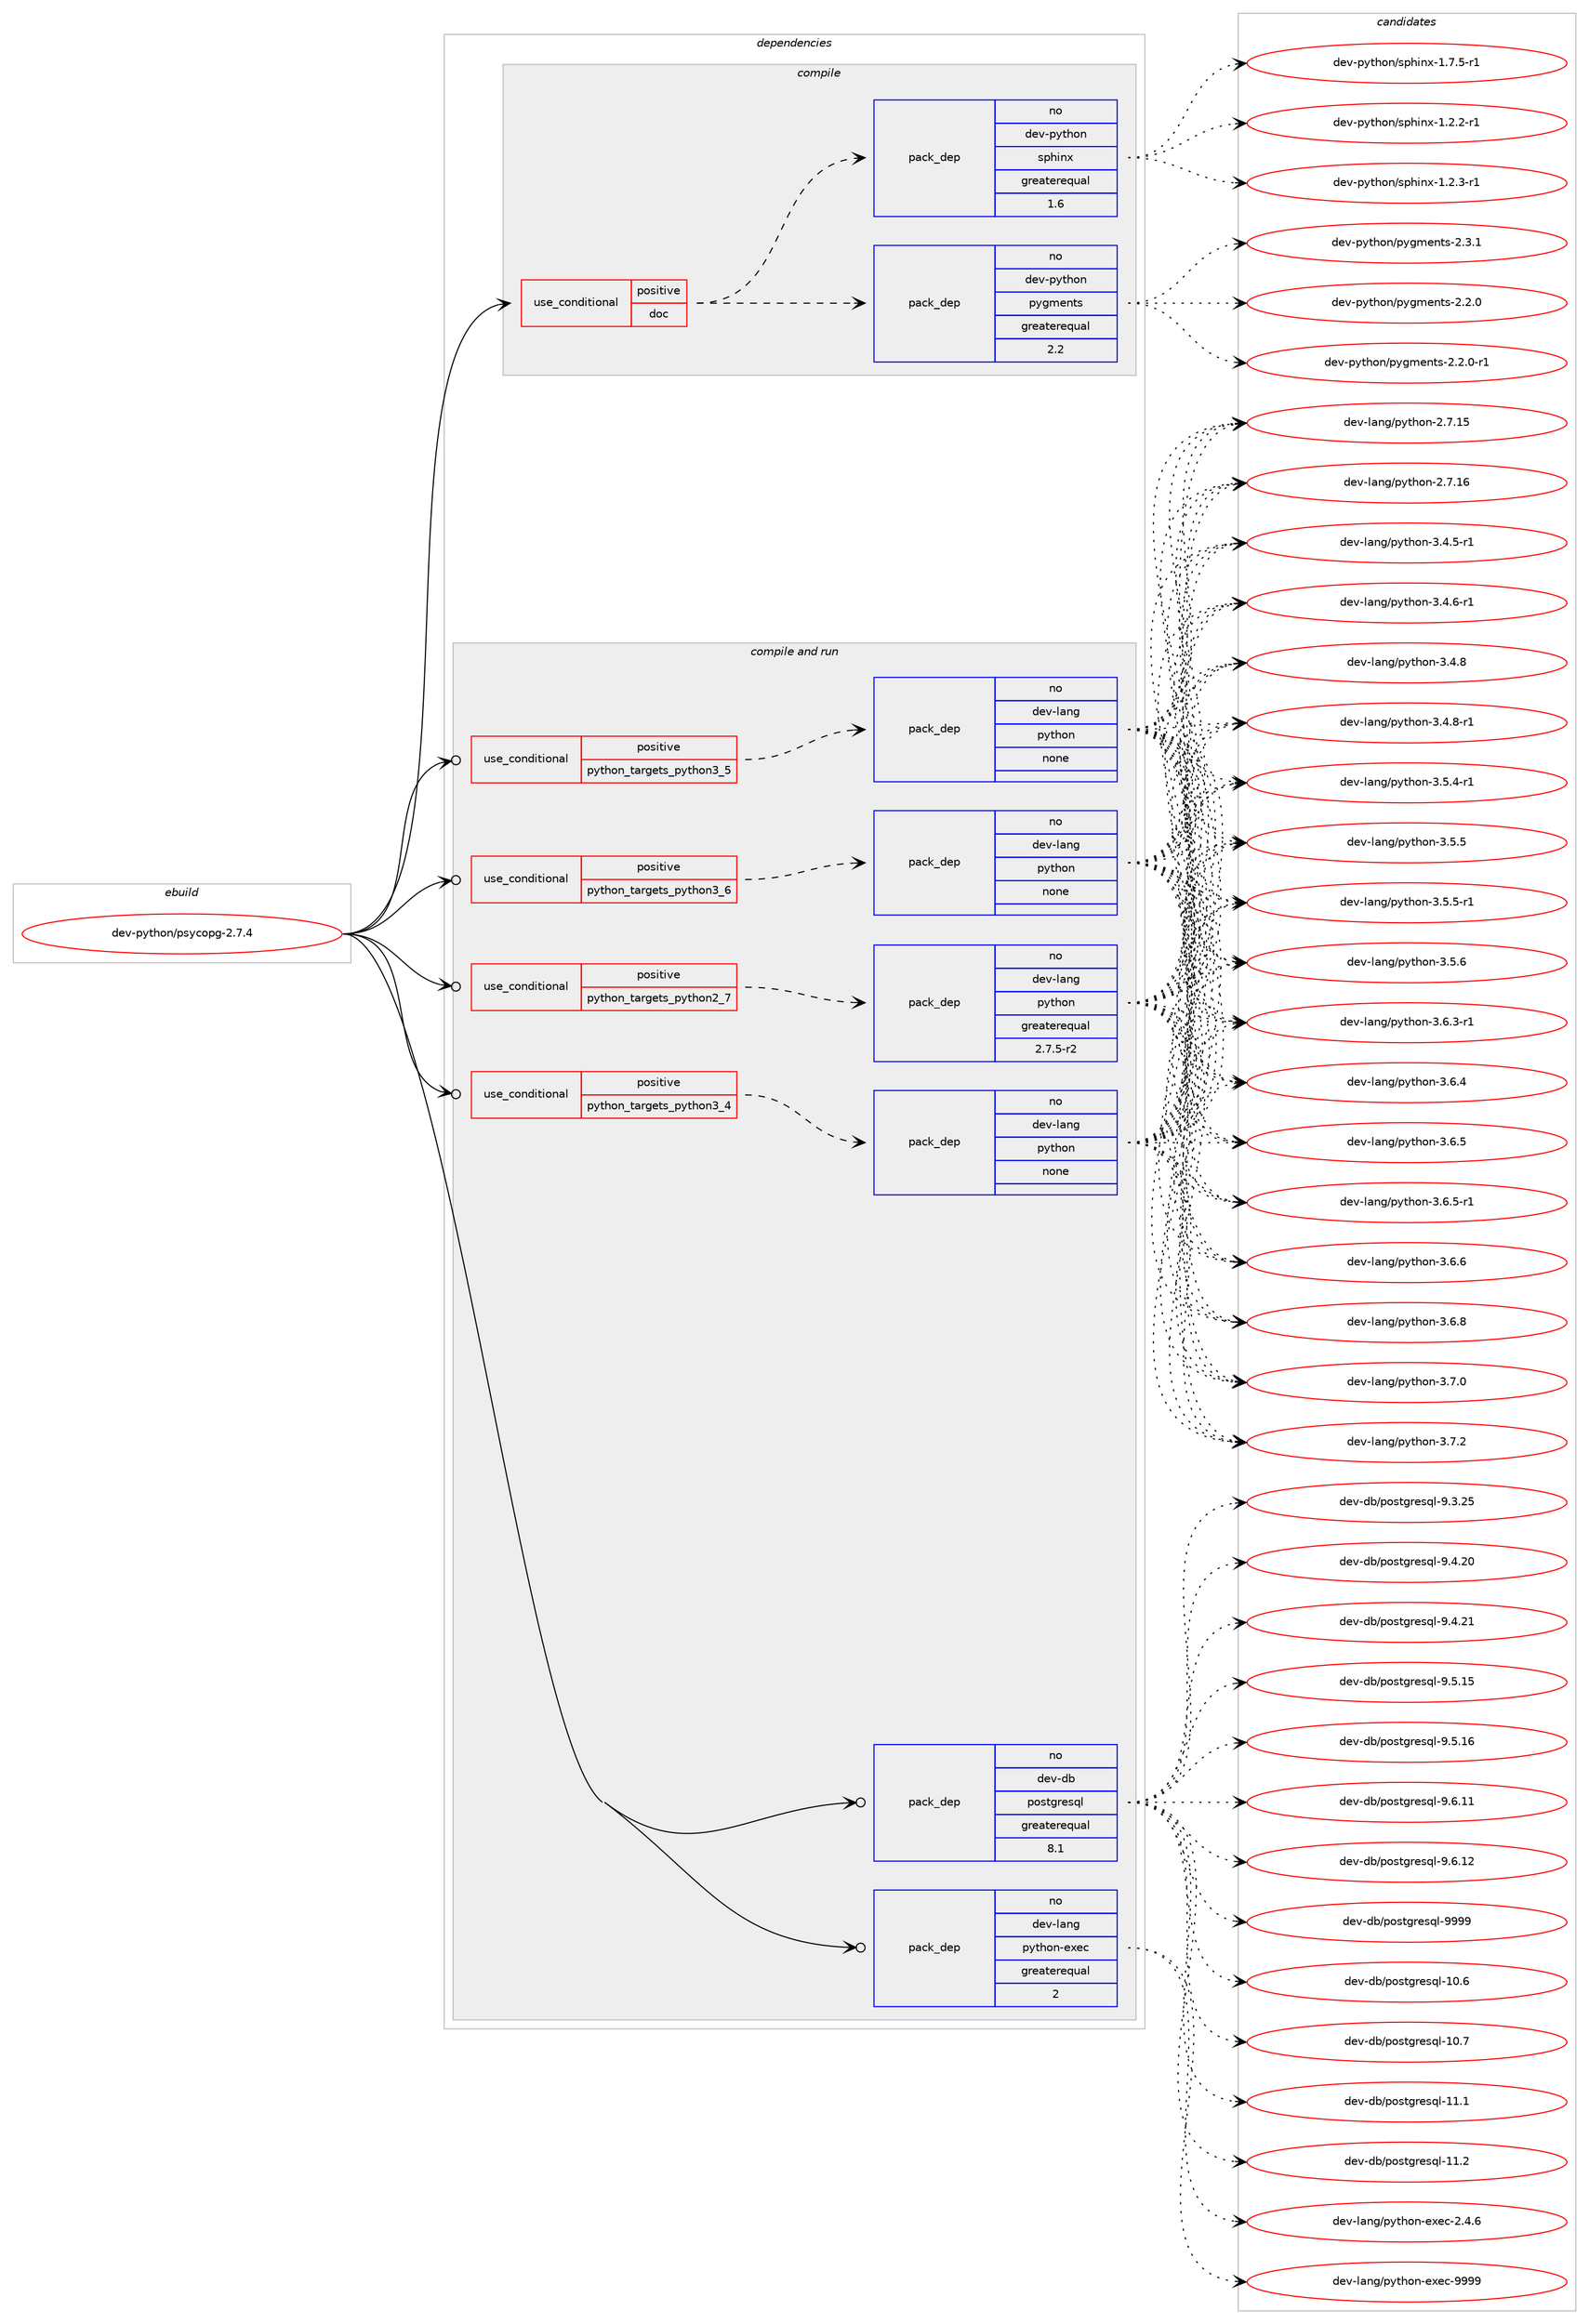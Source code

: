 digraph prolog {

# *************
# Graph options
# *************

newrank=true;
concentrate=true;
compound=true;
graph [rankdir=LR,fontname=Helvetica,fontsize=10,ranksep=1.5];#, ranksep=2.5, nodesep=0.2];
edge  [arrowhead=vee];
node  [fontname=Helvetica,fontsize=10];

# **********
# The ebuild
# **********

subgraph cluster_leftcol {
color=gray;
rank=same;
label=<<i>ebuild</i>>;
id [label="dev-python/psycopg-2.7.4", color=red, width=4, href="../dev-python/psycopg-2.7.4.svg"];
}

# ****************
# The dependencies
# ****************

subgraph cluster_midcol {
color=gray;
label=<<i>dependencies</i>>;
subgraph cluster_compile {
fillcolor="#eeeeee";
style=filled;
label=<<i>compile</i>>;
subgraph cond379971 {
dependency1426956 [label=<<TABLE BORDER="0" CELLBORDER="1" CELLSPACING="0" CELLPADDING="4"><TR><TD ROWSPAN="3" CELLPADDING="10">use_conditional</TD></TR><TR><TD>positive</TD></TR><TR><TD>doc</TD></TR></TABLE>>, shape=none, color=red];
subgraph pack1023671 {
dependency1426957 [label=<<TABLE BORDER="0" CELLBORDER="1" CELLSPACING="0" CELLPADDING="4" WIDTH="220"><TR><TD ROWSPAN="6" CELLPADDING="30">pack_dep</TD></TR><TR><TD WIDTH="110">no</TD></TR><TR><TD>dev-python</TD></TR><TR><TD>pygments</TD></TR><TR><TD>greaterequal</TD></TR><TR><TD>2.2</TD></TR></TABLE>>, shape=none, color=blue];
}
dependency1426956:e -> dependency1426957:w [weight=20,style="dashed",arrowhead="vee"];
subgraph pack1023672 {
dependency1426958 [label=<<TABLE BORDER="0" CELLBORDER="1" CELLSPACING="0" CELLPADDING="4" WIDTH="220"><TR><TD ROWSPAN="6" CELLPADDING="30">pack_dep</TD></TR><TR><TD WIDTH="110">no</TD></TR><TR><TD>dev-python</TD></TR><TR><TD>sphinx</TD></TR><TR><TD>greaterequal</TD></TR><TR><TD>1.6</TD></TR></TABLE>>, shape=none, color=blue];
}
dependency1426956:e -> dependency1426958:w [weight=20,style="dashed",arrowhead="vee"];
}
id:e -> dependency1426956:w [weight=20,style="solid",arrowhead="vee"];
}
subgraph cluster_compileandrun {
fillcolor="#eeeeee";
style=filled;
label=<<i>compile and run</i>>;
subgraph cond379972 {
dependency1426959 [label=<<TABLE BORDER="0" CELLBORDER="1" CELLSPACING="0" CELLPADDING="4"><TR><TD ROWSPAN="3" CELLPADDING="10">use_conditional</TD></TR><TR><TD>positive</TD></TR><TR><TD>python_targets_python2_7</TD></TR></TABLE>>, shape=none, color=red];
subgraph pack1023673 {
dependency1426960 [label=<<TABLE BORDER="0" CELLBORDER="1" CELLSPACING="0" CELLPADDING="4" WIDTH="220"><TR><TD ROWSPAN="6" CELLPADDING="30">pack_dep</TD></TR><TR><TD WIDTH="110">no</TD></TR><TR><TD>dev-lang</TD></TR><TR><TD>python</TD></TR><TR><TD>greaterequal</TD></TR><TR><TD>2.7.5-r2</TD></TR></TABLE>>, shape=none, color=blue];
}
dependency1426959:e -> dependency1426960:w [weight=20,style="dashed",arrowhead="vee"];
}
id:e -> dependency1426959:w [weight=20,style="solid",arrowhead="odotvee"];
subgraph cond379973 {
dependency1426961 [label=<<TABLE BORDER="0" CELLBORDER="1" CELLSPACING="0" CELLPADDING="4"><TR><TD ROWSPAN="3" CELLPADDING="10">use_conditional</TD></TR><TR><TD>positive</TD></TR><TR><TD>python_targets_python3_4</TD></TR></TABLE>>, shape=none, color=red];
subgraph pack1023674 {
dependency1426962 [label=<<TABLE BORDER="0" CELLBORDER="1" CELLSPACING="0" CELLPADDING="4" WIDTH="220"><TR><TD ROWSPAN="6" CELLPADDING="30">pack_dep</TD></TR><TR><TD WIDTH="110">no</TD></TR><TR><TD>dev-lang</TD></TR><TR><TD>python</TD></TR><TR><TD>none</TD></TR><TR><TD></TD></TR></TABLE>>, shape=none, color=blue];
}
dependency1426961:e -> dependency1426962:w [weight=20,style="dashed",arrowhead="vee"];
}
id:e -> dependency1426961:w [weight=20,style="solid",arrowhead="odotvee"];
subgraph cond379974 {
dependency1426963 [label=<<TABLE BORDER="0" CELLBORDER="1" CELLSPACING="0" CELLPADDING="4"><TR><TD ROWSPAN="3" CELLPADDING="10">use_conditional</TD></TR><TR><TD>positive</TD></TR><TR><TD>python_targets_python3_5</TD></TR></TABLE>>, shape=none, color=red];
subgraph pack1023675 {
dependency1426964 [label=<<TABLE BORDER="0" CELLBORDER="1" CELLSPACING="0" CELLPADDING="4" WIDTH="220"><TR><TD ROWSPAN="6" CELLPADDING="30">pack_dep</TD></TR><TR><TD WIDTH="110">no</TD></TR><TR><TD>dev-lang</TD></TR><TR><TD>python</TD></TR><TR><TD>none</TD></TR><TR><TD></TD></TR></TABLE>>, shape=none, color=blue];
}
dependency1426963:e -> dependency1426964:w [weight=20,style="dashed",arrowhead="vee"];
}
id:e -> dependency1426963:w [weight=20,style="solid",arrowhead="odotvee"];
subgraph cond379975 {
dependency1426965 [label=<<TABLE BORDER="0" CELLBORDER="1" CELLSPACING="0" CELLPADDING="4"><TR><TD ROWSPAN="3" CELLPADDING="10">use_conditional</TD></TR><TR><TD>positive</TD></TR><TR><TD>python_targets_python3_6</TD></TR></TABLE>>, shape=none, color=red];
subgraph pack1023676 {
dependency1426966 [label=<<TABLE BORDER="0" CELLBORDER="1" CELLSPACING="0" CELLPADDING="4" WIDTH="220"><TR><TD ROWSPAN="6" CELLPADDING="30">pack_dep</TD></TR><TR><TD WIDTH="110">no</TD></TR><TR><TD>dev-lang</TD></TR><TR><TD>python</TD></TR><TR><TD>none</TD></TR><TR><TD></TD></TR></TABLE>>, shape=none, color=blue];
}
dependency1426965:e -> dependency1426966:w [weight=20,style="dashed",arrowhead="vee"];
}
id:e -> dependency1426965:w [weight=20,style="solid",arrowhead="odotvee"];
subgraph pack1023677 {
dependency1426967 [label=<<TABLE BORDER="0" CELLBORDER="1" CELLSPACING="0" CELLPADDING="4" WIDTH="220"><TR><TD ROWSPAN="6" CELLPADDING="30">pack_dep</TD></TR><TR><TD WIDTH="110">no</TD></TR><TR><TD>dev-db</TD></TR><TR><TD>postgresql</TD></TR><TR><TD>greaterequal</TD></TR><TR><TD>8.1</TD></TR></TABLE>>, shape=none, color=blue];
}
id:e -> dependency1426967:w [weight=20,style="solid",arrowhead="odotvee"];
subgraph pack1023678 {
dependency1426968 [label=<<TABLE BORDER="0" CELLBORDER="1" CELLSPACING="0" CELLPADDING="4" WIDTH="220"><TR><TD ROWSPAN="6" CELLPADDING="30">pack_dep</TD></TR><TR><TD WIDTH="110">no</TD></TR><TR><TD>dev-lang</TD></TR><TR><TD>python-exec</TD></TR><TR><TD>greaterequal</TD></TR><TR><TD>2</TD></TR></TABLE>>, shape=none, color=blue];
}
id:e -> dependency1426968:w [weight=20,style="solid",arrowhead="odotvee"];
}
subgraph cluster_run {
fillcolor="#eeeeee";
style=filled;
label=<<i>run</i>>;
}
}

# **************
# The candidates
# **************

subgraph cluster_choices {
rank=same;
color=gray;
label=<<i>candidates</i>>;

subgraph choice1023671 {
color=black;
nodesep=1;
choice1001011184511212111610411111047112121103109101110116115455046504648 [label="dev-python/pygments-2.2.0", color=red, width=4,href="../dev-python/pygments-2.2.0.svg"];
choice10010111845112121116104111110471121211031091011101161154550465046484511449 [label="dev-python/pygments-2.2.0-r1", color=red, width=4,href="../dev-python/pygments-2.2.0-r1.svg"];
choice1001011184511212111610411111047112121103109101110116115455046514649 [label="dev-python/pygments-2.3.1", color=red, width=4,href="../dev-python/pygments-2.3.1.svg"];
dependency1426957:e -> choice1001011184511212111610411111047112121103109101110116115455046504648:w [style=dotted,weight="100"];
dependency1426957:e -> choice10010111845112121116104111110471121211031091011101161154550465046484511449:w [style=dotted,weight="100"];
dependency1426957:e -> choice1001011184511212111610411111047112121103109101110116115455046514649:w [style=dotted,weight="100"];
}
subgraph choice1023672 {
color=black;
nodesep=1;
choice10010111845112121116104111110471151121041051101204549465046504511449 [label="dev-python/sphinx-1.2.2-r1", color=red, width=4,href="../dev-python/sphinx-1.2.2-r1.svg"];
choice10010111845112121116104111110471151121041051101204549465046514511449 [label="dev-python/sphinx-1.2.3-r1", color=red, width=4,href="../dev-python/sphinx-1.2.3-r1.svg"];
choice10010111845112121116104111110471151121041051101204549465546534511449 [label="dev-python/sphinx-1.7.5-r1", color=red, width=4,href="../dev-python/sphinx-1.7.5-r1.svg"];
dependency1426958:e -> choice10010111845112121116104111110471151121041051101204549465046504511449:w [style=dotted,weight="100"];
dependency1426958:e -> choice10010111845112121116104111110471151121041051101204549465046514511449:w [style=dotted,weight="100"];
dependency1426958:e -> choice10010111845112121116104111110471151121041051101204549465546534511449:w [style=dotted,weight="100"];
}
subgraph choice1023673 {
color=black;
nodesep=1;
choice10010111845108971101034711212111610411111045504655464953 [label="dev-lang/python-2.7.15", color=red, width=4,href="../dev-lang/python-2.7.15.svg"];
choice10010111845108971101034711212111610411111045504655464954 [label="dev-lang/python-2.7.16", color=red, width=4,href="../dev-lang/python-2.7.16.svg"];
choice1001011184510897110103471121211161041111104551465246534511449 [label="dev-lang/python-3.4.5-r1", color=red, width=4,href="../dev-lang/python-3.4.5-r1.svg"];
choice1001011184510897110103471121211161041111104551465246544511449 [label="dev-lang/python-3.4.6-r1", color=red, width=4,href="../dev-lang/python-3.4.6-r1.svg"];
choice100101118451089711010347112121116104111110455146524656 [label="dev-lang/python-3.4.8", color=red, width=4,href="../dev-lang/python-3.4.8.svg"];
choice1001011184510897110103471121211161041111104551465246564511449 [label="dev-lang/python-3.4.8-r1", color=red, width=4,href="../dev-lang/python-3.4.8-r1.svg"];
choice1001011184510897110103471121211161041111104551465346524511449 [label="dev-lang/python-3.5.4-r1", color=red, width=4,href="../dev-lang/python-3.5.4-r1.svg"];
choice100101118451089711010347112121116104111110455146534653 [label="dev-lang/python-3.5.5", color=red, width=4,href="../dev-lang/python-3.5.5.svg"];
choice1001011184510897110103471121211161041111104551465346534511449 [label="dev-lang/python-3.5.5-r1", color=red, width=4,href="../dev-lang/python-3.5.5-r1.svg"];
choice100101118451089711010347112121116104111110455146534654 [label="dev-lang/python-3.5.6", color=red, width=4,href="../dev-lang/python-3.5.6.svg"];
choice1001011184510897110103471121211161041111104551465446514511449 [label="dev-lang/python-3.6.3-r1", color=red, width=4,href="../dev-lang/python-3.6.3-r1.svg"];
choice100101118451089711010347112121116104111110455146544652 [label="dev-lang/python-3.6.4", color=red, width=4,href="../dev-lang/python-3.6.4.svg"];
choice100101118451089711010347112121116104111110455146544653 [label="dev-lang/python-3.6.5", color=red, width=4,href="../dev-lang/python-3.6.5.svg"];
choice1001011184510897110103471121211161041111104551465446534511449 [label="dev-lang/python-3.6.5-r1", color=red, width=4,href="../dev-lang/python-3.6.5-r1.svg"];
choice100101118451089711010347112121116104111110455146544654 [label="dev-lang/python-3.6.6", color=red, width=4,href="../dev-lang/python-3.6.6.svg"];
choice100101118451089711010347112121116104111110455146544656 [label="dev-lang/python-3.6.8", color=red, width=4,href="../dev-lang/python-3.6.8.svg"];
choice100101118451089711010347112121116104111110455146554648 [label="dev-lang/python-3.7.0", color=red, width=4,href="../dev-lang/python-3.7.0.svg"];
choice100101118451089711010347112121116104111110455146554650 [label="dev-lang/python-3.7.2", color=red, width=4,href="../dev-lang/python-3.7.2.svg"];
dependency1426960:e -> choice10010111845108971101034711212111610411111045504655464953:w [style=dotted,weight="100"];
dependency1426960:e -> choice10010111845108971101034711212111610411111045504655464954:w [style=dotted,weight="100"];
dependency1426960:e -> choice1001011184510897110103471121211161041111104551465246534511449:w [style=dotted,weight="100"];
dependency1426960:e -> choice1001011184510897110103471121211161041111104551465246544511449:w [style=dotted,weight="100"];
dependency1426960:e -> choice100101118451089711010347112121116104111110455146524656:w [style=dotted,weight="100"];
dependency1426960:e -> choice1001011184510897110103471121211161041111104551465246564511449:w [style=dotted,weight="100"];
dependency1426960:e -> choice1001011184510897110103471121211161041111104551465346524511449:w [style=dotted,weight="100"];
dependency1426960:e -> choice100101118451089711010347112121116104111110455146534653:w [style=dotted,weight="100"];
dependency1426960:e -> choice1001011184510897110103471121211161041111104551465346534511449:w [style=dotted,weight="100"];
dependency1426960:e -> choice100101118451089711010347112121116104111110455146534654:w [style=dotted,weight="100"];
dependency1426960:e -> choice1001011184510897110103471121211161041111104551465446514511449:w [style=dotted,weight="100"];
dependency1426960:e -> choice100101118451089711010347112121116104111110455146544652:w [style=dotted,weight="100"];
dependency1426960:e -> choice100101118451089711010347112121116104111110455146544653:w [style=dotted,weight="100"];
dependency1426960:e -> choice1001011184510897110103471121211161041111104551465446534511449:w [style=dotted,weight="100"];
dependency1426960:e -> choice100101118451089711010347112121116104111110455146544654:w [style=dotted,weight="100"];
dependency1426960:e -> choice100101118451089711010347112121116104111110455146544656:w [style=dotted,weight="100"];
dependency1426960:e -> choice100101118451089711010347112121116104111110455146554648:w [style=dotted,weight="100"];
dependency1426960:e -> choice100101118451089711010347112121116104111110455146554650:w [style=dotted,weight="100"];
}
subgraph choice1023674 {
color=black;
nodesep=1;
choice10010111845108971101034711212111610411111045504655464953 [label="dev-lang/python-2.7.15", color=red, width=4,href="../dev-lang/python-2.7.15.svg"];
choice10010111845108971101034711212111610411111045504655464954 [label="dev-lang/python-2.7.16", color=red, width=4,href="../dev-lang/python-2.7.16.svg"];
choice1001011184510897110103471121211161041111104551465246534511449 [label="dev-lang/python-3.4.5-r1", color=red, width=4,href="../dev-lang/python-3.4.5-r1.svg"];
choice1001011184510897110103471121211161041111104551465246544511449 [label="dev-lang/python-3.4.6-r1", color=red, width=4,href="../dev-lang/python-3.4.6-r1.svg"];
choice100101118451089711010347112121116104111110455146524656 [label="dev-lang/python-3.4.8", color=red, width=4,href="../dev-lang/python-3.4.8.svg"];
choice1001011184510897110103471121211161041111104551465246564511449 [label="dev-lang/python-3.4.8-r1", color=red, width=4,href="../dev-lang/python-3.4.8-r1.svg"];
choice1001011184510897110103471121211161041111104551465346524511449 [label="dev-lang/python-3.5.4-r1", color=red, width=4,href="../dev-lang/python-3.5.4-r1.svg"];
choice100101118451089711010347112121116104111110455146534653 [label="dev-lang/python-3.5.5", color=red, width=4,href="../dev-lang/python-3.5.5.svg"];
choice1001011184510897110103471121211161041111104551465346534511449 [label="dev-lang/python-3.5.5-r1", color=red, width=4,href="../dev-lang/python-3.5.5-r1.svg"];
choice100101118451089711010347112121116104111110455146534654 [label="dev-lang/python-3.5.6", color=red, width=4,href="../dev-lang/python-3.5.6.svg"];
choice1001011184510897110103471121211161041111104551465446514511449 [label="dev-lang/python-3.6.3-r1", color=red, width=4,href="../dev-lang/python-3.6.3-r1.svg"];
choice100101118451089711010347112121116104111110455146544652 [label="dev-lang/python-3.6.4", color=red, width=4,href="../dev-lang/python-3.6.4.svg"];
choice100101118451089711010347112121116104111110455146544653 [label="dev-lang/python-3.6.5", color=red, width=4,href="../dev-lang/python-3.6.5.svg"];
choice1001011184510897110103471121211161041111104551465446534511449 [label="dev-lang/python-3.6.5-r1", color=red, width=4,href="../dev-lang/python-3.6.5-r1.svg"];
choice100101118451089711010347112121116104111110455146544654 [label="dev-lang/python-3.6.6", color=red, width=4,href="../dev-lang/python-3.6.6.svg"];
choice100101118451089711010347112121116104111110455146544656 [label="dev-lang/python-3.6.8", color=red, width=4,href="../dev-lang/python-3.6.8.svg"];
choice100101118451089711010347112121116104111110455146554648 [label="dev-lang/python-3.7.0", color=red, width=4,href="../dev-lang/python-3.7.0.svg"];
choice100101118451089711010347112121116104111110455146554650 [label="dev-lang/python-3.7.2", color=red, width=4,href="../dev-lang/python-3.7.2.svg"];
dependency1426962:e -> choice10010111845108971101034711212111610411111045504655464953:w [style=dotted,weight="100"];
dependency1426962:e -> choice10010111845108971101034711212111610411111045504655464954:w [style=dotted,weight="100"];
dependency1426962:e -> choice1001011184510897110103471121211161041111104551465246534511449:w [style=dotted,weight="100"];
dependency1426962:e -> choice1001011184510897110103471121211161041111104551465246544511449:w [style=dotted,weight="100"];
dependency1426962:e -> choice100101118451089711010347112121116104111110455146524656:w [style=dotted,weight="100"];
dependency1426962:e -> choice1001011184510897110103471121211161041111104551465246564511449:w [style=dotted,weight="100"];
dependency1426962:e -> choice1001011184510897110103471121211161041111104551465346524511449:w [style=dotted,weight="100"];
dependency1426962:e -> choice100101118451089711010347112121116104111110455146534653:w [style=dotted,weight="100"];
dependency1426962:e -> choice1001011184510897110103471121211161041111104551465346534511449:w [style=dotted,weight="100"];
dependency1426962:e -> choice100101118451089711010347112121116104111110455146534654:w [style=dotted,weight="100"];
dependency1426962:e -> choice1001011184510897110103471121211161041111104551465446514511449:w [style=dotted,weight="100"];
dependency1426962:e -> choice100101118451089711010347112121116104111110455146544652:w [style=dotted,weight="100"];
dependency1426962:e -> choice100101118451089711010347112121116104111110455146544653:w [style=dotted,weight="100"];
dependency1426962:e -> choice1001011184510897110103471121211161041111104551465446534511449:w [style=dotted,weight="100"];
dependency1426962:e -> choice100101118451089711010347112121116104111110455146544654:w [style=dotted,weight="100"];
dependency1426962:e -> choice100101118451089711010347112121116104111110455146544656:w [style=dotted,weight="100"];
dependency1426962:e -> choice100101118451089711010347112121116104111110455146554648:w [style=dotted,weight="100"];
dependency1426962:e -> choice100101118451089711010347112121116104111110455146554650:w [style=dotted,weight="100"];
}
subgraph choice1023675 {
color=black;
nodesep=1;
choice10010111845108971101034711212111610411111045504655464953 [label="dev-lang/python-2.7.15", color=red, width=4,href="../dev-lang/python-2.7.15.svg"];
choice10010111845108971101034711212111610411111045504655464954 [label="dev-lang/python-2.7.16", color=red, width=4,href="../dev-lang/python-2.7.16.svg"];
choice1001011184510897110103471121211161041111104551465246534511449 [label="dev-lang/python-3.4.5-r1", color=red, width=4,href="../dev-lang/python-3.4.5-r1.svg"];
choice1001011184510897110103471121211161041111104551465246544511449 [label="dev-lang/python-3.4.6-r1", color=red, width=4,href="../dev-lang/python-3.4.6-r1.svg"];
choice100101118451089711010347112121116104111110455146524656 [label="dev-lang/python-3.4.8", color=red, width=4,href="../dev-lang/python-3.4.8.svg"];
choice1001011184510897110103471121211161041111104551465246564511449 [label="dev-lang/python-3.4.8-r1", color=red, width=4,href="../dev-lang/python-3.4.8-r1.svg"];
choice1001011184510897110103471121211161041111104551465346524511449 [label="dev-lang/python-3.5.4-r1", color=red, width=4,href="../dev-lang/python-3.5.4-r1.svg"];
choice100101118451089711010347112121116104111110455146534653 [label="dev-lang/python-3.5.5", color=red, width=4,href="../dev-lang/python-3.5.5.svg"];
choice1001011184510897110103471121211161041111104551465346534511449 [label="dev-lang/python-3.5.5-r1", color=red, width=4,href="../dev-lang/python-3.5.5-r1.svg"];
choice100101118451089711010347112121116104111110455146534654 [label="dev-lang/python-3.5.6", color=red, width=4,href="../dev-lang/python-3.5.6.svg"];
choice1001011184510897110103471121211161041111104551465446514511449 [label="dev-lang/python-3.6.3-r1", color=red, width=4,href="../dev-lang/python-3.6.3-r1.svg"];
choice100101118451089711010347112121116104111110455146544652 [label="dev-lang/python-3.6.4", color=red, width=4,href="../dev-lang/python-3.6.4.svg"];
choice100101118451089711010347112121116104111110455146544653 [label="dev-lang/python-3.6.5", color=red, width=4,href="../dev-lang/python-3.6.5.svg"];
choice1001011184510897110103471121211161041111104551465446534511449 [label="dev-lang/python-3.6.5-r1", color=red, width=4,href="../dev-lang/python-3.6.5-r1.svg"];
choice100101118451089711010347112121116104111110455146544654 [label="dev-lang/python-3.6.6", color=red, width=4,href="../dev-lang/python-3.6.6.svg"];
choice100101118451089711010347112121116104111110455146544656 [label="dev-lang/python-3.6.8", color=red, width=4,href="../dev-lang/python-3.6.8.svg"];
choice100101118451089711010347112121116104111110455146554648 [label="dev-lang/python-3.7.0", color=red, width=4,href="../dev-lang/python-3.7.0.svg"];
choice100101118451089711010347112121116104111110455146554650 [label="dev-lang/python-3.7.2", color=red, width=4,href="../dev-lang/python-3.7.2.svg"];
dependency1426964:e -> choice10010111845108971101034711212111610411111045504655464953:w [style=dotted,weight="100"];
dependency1426964:e -> choice10010111845108971101034711212111610411111045504655464954:w [style=dotted,weight="100"];
dependency1426964:e -> choice1001011184510897110103471121211161041111104551465246534511449:w [style=dotted,weight="100"];
dependency1426964:e -> choice1001011184510897110103471121211161041111104551465246544511449:w [style=dotted,weight="100"];
dependency1426964:e -> choice100101118451089711010347112121116104111110455146524656:w [style=dotted,weight="100"];
dependency1426964:e -> choice1001011184510897110103471121211161041111104551465246564511449:w [style=dotted,weight="100"];
dependency1426964:e -> choice1001011184510897110103471121211161041111104551465346524511449:w [style=dotted,weight="100"];
dependency1426964:e -> choice100101118451089711010347112121116104111110455146534653:w [style=dotted,weight="100"];
dependency1426964:e -> choice1001011184510897110103471121211161041111104551465346534511449:w [style=dotted,weight="100"];
dependency1426964:e -> choice100101118451089711010347112121116104111110455146534654:w [style=dotted,weight="100"];
dependency1426964:e -> choice1001011184510897110103471121211161041111104551465446514511449:w [style=dotted,weight="100"];
dependency1426964:e -> choice100101118451089711010347112121116104111110455146544652:w [style=dotted,weight="100"];
dependency1426964:e -> choice100101118451089711010347112121116104111110455146544653:w [style=dotted,weight="100"];
dependency1426964:e -> choice1001011184510897110103471121211161041111104551465446534511449:w [style=dotted,weight="100"];
dependency1426964:e -> choice100101118451089711010347112121116104111110455146544654:w [style=dotted,weight="100"];
dependency1426964:e -> choice100101118451089711010347112121116104111110455146544656:w [style=dotted,weight="100"];
dependency1426964:e -> choice100101118451089711010347112121116104111110455146554648:w [style=dotted,weight="100"];
dependency1426964:e -> choice100101118451089711010347112121116104111110455146554650:w [style=dotted,weight="100"];
}
subgraph choice1023676 {
color=black;
nodesep=1;
choice10010111845108971101034711212111610411111045504655464953 [label="dev-lang/python-2.7.15", color=red, width=4,href="../dev-lang/python-2.7.15.svg"];
choice10010111845108971101034711212111610411111045504655464954 [label="dev-lang/python-2.7.16", color=red, width=4,href="../dev-lang/python-2.7.16.svg"];
choice1001011184510897110103471121211161041111104551465246534511449 [label="dev-lang/python-3.4.5-r1", color=red, width=4,href="../dev-lang/python-3.4.5-r1.svg"];
choice1001011184510897110103471121211161041111104551465246544511449 [label="dev-lang/python-3.4.6-r1", color=red, width=4,href="../dev-lang/python-3.4.6-r1.svg"];
choice100101118451089711010347112121116104111110455146524656 [label="dev-lang/python-3.4.8", color=red, width=4,href="../dev-lang/python-3.4.8.svg"];
choice1001011184510897110103471121211161041111104551465246564511449 [label="dev-lang/python-3.4.8-r1", color=red, width=4,href="../dev-lang/python-3.4.8-r1.svg"];
choice1001011184510897110103471121211161041111104551465346524511449 [label="dev-lang/python-3.5.4-r1", color=red, width=4,href="../dev-lang/python-3.5.4-r1.svg"];
choice100101118451089711010347112121116104111110455146534653 [label="dev-lang/python-3.5.5", color=red, width=4,href="../dev-lang/python-3.5.5.svg"];
choice1001011184510897110103471121211161041111104551465346534511449 [label="dev-lang/python-3.5.5-r1", color=red, width=4,href="../dev-lang/python-3.5.5-r1.svg"];
choice100101118451089711010347112121116104111110455146534654 [label="dev-lang/python-3.5.6", color=red, width=4,href="../dev-lang/python-3.5.6.svg"];
choice1001011184510897110103471121211161041111104551465446514511449 [label="dev-lang/python-3.6.3-r1", color=red, width=4,href="../dev-lang/python-3.6.3-r1.svg"];
choice100101118451089711010347112121116104111110455146544652 [label="dev-lang/python-3.6.4", color=red, width=4,href="../dev-lang/python-3.6.4.svg"];
choice100101118451089711010347112121116104111110455146544653 [label="dev-lang/python-3.6.5", color=red, width=4,href="../dev-lang/python-3.6.5.svg"];
choice1001011184510897110103471121211161041111104551465446534511449 [label="dev-lang/python-3.6.5-r1", color=red, width=4,href="../dev-lang/python-3.6.5-r1.svg"];
choice100101118451089711010347112121116104111110455146544654 [label="dev-lang/python-3.6.6", color=red, width=4,href="../dev-lang/python-3.6.6.svg"];
choice100101118451089711010347112121116104111110455146544656 [label="dev-lang/python-3.6.8", color=red, width=4,href="../dev-lang/python-3.6.8.svg"];
choice100101118451089711010347112121116104111110455146554648 [label="dev-lang/python-3.7.0", color=red, width=4,href="../dev-lang/python-3.7.0.svg"];
choice100101118451089711010347112121116104111110455146554650 [label="dev-lang/python-3.7.2", color=red, width=4,href="../dev-lang/python-3.7.2.svg"];
dependency1426966:e -> choice10010111845108971101034711212111610411111045504655464953:w [style=dotted,weight="100"];
dependency1426966:e -> choice10010111845108971101034711212111610411111045504655464954:w [style=dotted,weight="100"];
dependency1426966:e -> choice1001011184510897110103471121211161041111104551465246534511449:w [style=dotted,weight="100"];
dependency1426966:e -> choice1001011184510897110103471121211161041111104551465246544511449:w [style=dotted,weight="100"];
dependency1426966:e -> choice100101118451089711010347112121116104111110455146524656:w [style=dotted,weight="100"];
dependency1426966:e -> choice1001011184510897110103471121211161041111104551465246564511449:w [style=dotted,weight="100"];
dependency1426966:e -> choice1001011184510897110103471121211161041111104551465346524511449:w [style=dotted,weight="100"];
dependency1426966:e -> choice100101118451089711010347112121116104111110455146534653:w [style=dotted,weight="100"];
dependency1426966:e -> choice1001011184510897110103471121211161041111104551465346534511449:w [style=dotted,weight="100"];
dependency1426966:e -> choice100101118451089711010347112121116104111110455146534654:w [style=dotted,weight="100"];
dependency1426966:e -> choice1001011184510897110103471121211161041111104551465446514511449:w [style=dotted,weight="100"];
dependency1426966:e -> choice100101118451089711010347112121116104111110455146544652:w [style=dotted,weight="100"];
dependency1426966:e -> choice100101118451089711010347112121116104111110455146544653:w [style=dotted,weight="100"];
dependency1426966:e -> choice1001011184510897110103471121211161041111104551465446534511449:w [style=dotted,weight="100"];
dependency1426966:e -> choice100101118451089711010347112121116104111110455146544654:w [style=dotted,weight="100"];
dependency1426966:e -> choice100101118451089711010347112121116104111110455146544656:w [style=dotted,weight="100"];
dependency1426966:e -> choice100101118451089711010347112121116104111110455146554648:w [style=dotted,weight="100"];
dependency1426966:e -> choice100101118451089711010347112121116104111110455146554650:w [style=dotted,weight="100"];
}
subgraph choice1023677 {
color=black;
nodesep=1;
choice1001011184510098471121111151161031141011151131084549484654 [label="dev-db/postgresql-10.6", color=red, width=4,href="../dev-db/postgresql-10.6.svg"];
choice1001011184510098471121111151161031141011151131084549484655 [label="dev-db/postgresql-10.7", color=red, width=4,href="../dev-db/postgresql-10.7.svg"];
choice1001011184510098471121111151161031141011151131084549494649 [label="dev-db/postgresql-11.1", color=red, width=4,href="../dev-db/postgresql-11.1.svg"];
choice1001011184510098471121111151161031141011151131084549494650 [label="dev-db/postgresql-11.2", color=red, width=4,href="../dev-db/postgresql-11.2.svg"];
choice10010111845100984711211111511610311410111511310845574651465053 [label="dev-db/postgresql-9.3.25", color=red, width=4,href="../dev-db/postgresql-9.3.25.svg"];
choice10010111845100984711211111511610311410111511310845574652465048 [label="dev-db/postgresql-9.4.20", color=red, width=4,href="../dev-db/postgresql-9.4.20.svg"];
choice10010111845100984711211111511610311410111511310845574652465049 [label="dev-db/postgresql-9.4.21", color=red, width=4,href="../dev-db/postgresql-9.4.21.svg"];
choice10010111845100984711211111511610311410111511310845574653464953 [label="dev-db/postgresql-9.5.15", color=red, width=4,href="../dev-db/postgresql-9.5.15.svg"];
choice10010111845100984711211111511610311410111511310845574653464954 [label="dev-db/postgresql-9.5.16", color=red, width=4,href="../dev-db/postgresql-9.5.16.svg"];
choice10010111845100984711211111511610311410111511310845574654464949 [label="dev-db/postgresql-9.6.11", color=red, width=4,href="../dev-db/postgresql-9.6.11.svg"];
choice10010111845100984711211111511610311410111511310845574654464950 [label="dev-db/postgresql-9.6.12", color=red, width=4,href="../dev-db/postgresql-9.6.12.svg"];
choice1001011184510098471121111151161031141011151131084557575757 [label="dev-db/postgresql-9999", color=red, width=4,href="../dev-db/postgresql-9999.svg"];
dependency1426967:e -> choice1001011184510098471121111151161031141011151131084549484654:w [style=dotted,weight="100"];
dependency1426967:e -> choice1001011184510098471121111151161031141011151131084549484655:w [style=dotted,weight="100"];
dependency1426967:e -> choice1001011184510098471121111151161031141011151131084549494649:w [style=dotted,weight="100"];
dependency1426967:e -> choice1001011184510098471121111151161031141011151131084549494650:w [style=dotted,weight="100"];
dependency1426967:e -> choice10010111845100984711211111511610311410111511310845574651465053:w [style=dotted,weight="100"];
dependency1426967:e -> choice10010111845100984711211111511610311410111511310845574652465048:w [style=dotted,weight="100"];
dependency1426967:e -> choice10010111845100984711211111511610311410111511310845574652465049:w [style=dotted,weight="100"];
dependency1426967:e -> choice10010111845100984711211111511610311410111511310845574653464953:w [style=dotted,weight="100"];
dependency1426967:e -> choice10010111845100984711211111511610311410111511310845574653464954:w [style=dotted,weight="100"];
dependency1426967:e -> choice10010111845100984711211111511610311410111511310845574654464949:w [style=dotted,weight="100"];
dependency1426967:e -> choice10010111845100984711211111511610311410111511310845574654464950:w [style=dotted,weight="100"];
dependency1426967:e -> choice1001011184510098471121111151161031141011151131084557575757:w [style=dotted,weight="100"];
}
subgraph choice1023678 {
color=black;
nodesep=1;
choice1001011184510897110103471121211161041111104510112010199455046524654 [label="dev-lang/python-exec-2.4.6", color=red, width=4,href="../dev-lang/python-exec-2.4.6.svg"];
choice10010111845108971101034711212111610411111045101120101994557575757 [label="dev-lang/python-exec-9999", color=red, width=4,href="../dev-lang/python-exec-9999.svg"];
dependency1426968:e -> choice1001011184510897110103471121211161041111104510112010199455046524654:w [style=dotted,weight="100"];
dependency1426968:e -> choice10010111845108971101034711212111610411111045101120101994557575757:w [style=dotted,weight="100"];
}
}

}
